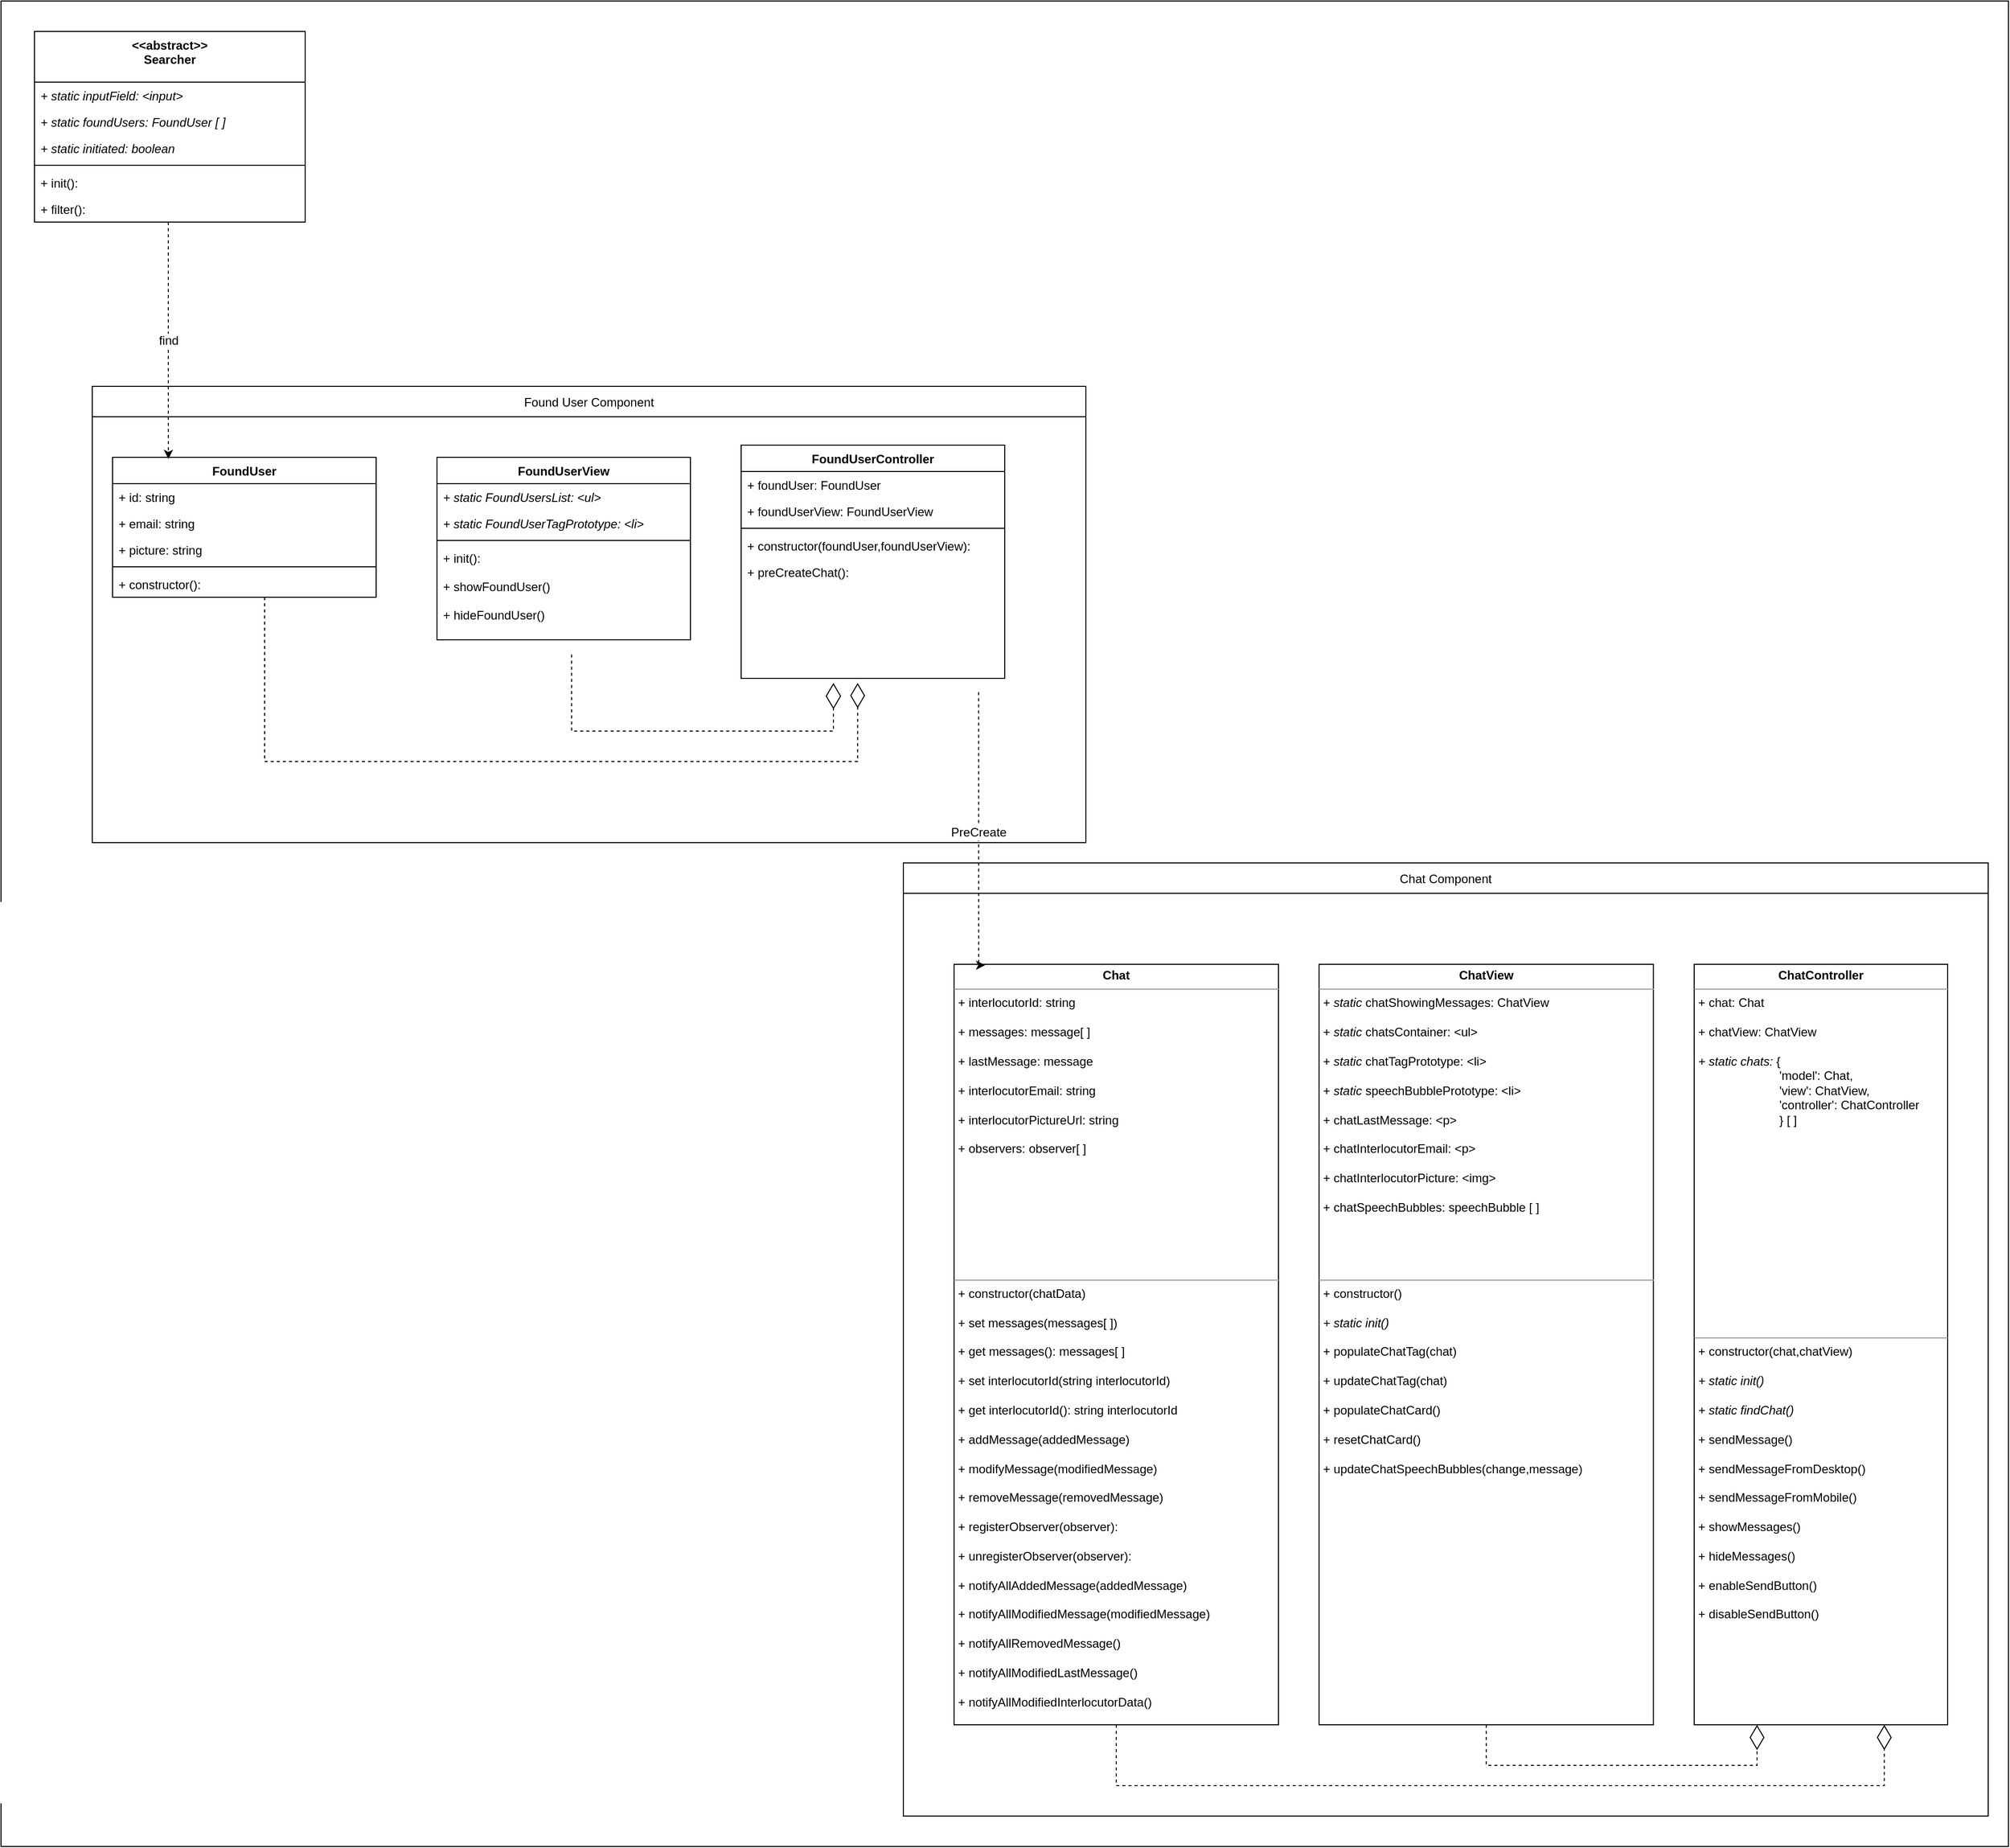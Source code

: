 <mxfile version="15.9.6" type="device"><diagram id="xLj60WstbIaK0EuOrdtV" name="Page-1"><mxGraphModel dx="2898" dy="2021" grid="1" gridSize="10" guides="1" tooltips="1" connect="1" arrows="1" fold="1" page="1" pageScale="1" pageWidth="827" pageHeight="1169" math="0" shadow="0"><root><mxCell id="0"/><mxCell id="1" parent="0"/><mxCell id="FJuCSt2YXdiQY3Oz-wV_-58" value="" style="shape=table;startSize=0;container=1;collapsible=0;childLayout=tableLayout;fontSize=12;fillColor=none;" parent="1" vertex="1"><mxGeometry x="-1120" y="-20" width="1980" height="1820" as="geometry"/></mxCell><mxCell id="FJuCSt2YXdiQY3Oz-wV_-59" value="" style="shape=partialRectangle;collapsible=0;dropTarget=0;pointerEvents=0;fillColor=none;top=0;left=0;bottom=0;right=0;points=[[0,0.5],[1,0.5]];portConstraint=eastwest;fontSize=12;" parent="FJuCSt2YXdiQY3Oz-wV_-58" vertex="1"><mxGeometry width="1980" height="1820" as="geometry"/></mxCell><mxCell id="FJuCSt2YXdiQY3Oz-wV_-60" value="" style="shape=partialRectangle;html=1;whiteSpace=wrap;connectable=0;overflow=hidden;fillColor=none;top=0;left=0;bottom=0;right=0;pointerEvents=1;fontSize=12;" parent="FJuCSt2YXdiQY3Oz-wV_-59" vertex="1"><mxGeometry width="1980" height="1820" as="geometry"><mxRectangle width="1980" height="1820" as="alternateBounds"/></mxGeometry></mxCell><mxCell id="FJuCSt2YXdiQY3Oz-wV_-51" value="Chat Component" style="shape=table;startSize=30;container=1;collapsible=0;childLayout=tableLayout;fontSize=12;fillColor=none;" parent="1" vertex="1"><mxGeometry x="-230" y="830" width="1070" height="940" as="geometry"/></mxCell><mxCell id="FJuCSt2YXdiQY3Oz-wV_-52" value="" style="shape=partialRectangle;collapsible=0;dropTarget=0;pointerEvents=0;fillColor=none;top=0;left=0;bottom=0;right=0;points=[[0,0.5],[1,0.5]];portConstraint=eastwest;fontSize=12;" parent="FJuCSt2YXdiQY3Oz-wV_-51" vertex="1"><mxGeometry y="30" width="1070" height="910" as="geometry"/></mxCell><mxCell id="FJuCSt2YXdiQY3Oz-wV_-53" value="" style="shape=partialRectangle;html=1;whiteSpace=wrap;connectable=0;overflow=hidden;fillColor=none;top=0;left=0;bottom=0;right=0;pointerEvents=1;fontSize=12;" parent="FJuCSt2YXdiQY3Oz-wV_-52" vertex="1"><mxGeometry width="1070" height="910" as="geometry"><mxRectangle width="1070" height="910" as="alternateBounds"/></mxGeometry></mxCell><mxCell id="FJuCSt2YXdiQY3Oz-wV_-43" value="Found User Component" style="shape=table;startSize=30;container=1;collapsible=0;childLayout=tableLayout;fontSize=12;fillColor=none;" parent="1" vertex="1"><mxGeometry x="-1030" y="360" width="980" height="450" as="geometry"/></mxCell><mxCell id="FJuCSt2YXdiQY3Oz-wV_-44" value="" style="shape=partialRectangle;collapsible=0;dropTarget=0;pointerEvents=0;fillColor=none;top=0;left=0;bottom=0;right=0;points=[[0,0.5],[1,0.5]];portConstraint=eastwest;fontSize=12;" parent="FJuCSt2YXdiQY3Oz-wV_-43" vertex="1"><mxGeometry y="30" width="980" height="420" as="geometry"/></mxCell><mxCell id="FJuCSt2YXdiQY3Oz-wV_-45" value="" style="shape=partialRectangle;html=1;whiteSpace=wrap;connectable=0;overflow=hidden;fillColor=none;top=0;left=0;bottom=0;right=0;pointerEvents=1;fontSize=12;" parent="FJuCSt2YXdiQY3Oz-wV_-44" vertex="1"><mxGeometry width="980" height="420" as="geometry"><mxRectangle width="980" height="420" as="alternateBounds"/></mxGeometry></mxCell><mxCell id="FJuCSt2YXdiQY3Oz-wV_-28" style="edgeStyle=orthogonalEdgeStyle;rounded=0;orthogonalLoop=1;jettySize=auto;html=1;entryX=0.75;entryY=1;entryDx=0;entryDy=0;dashed=1;fontSize=12;endArrow=diamondThin;endFill=0;endSize=22;" parent="1" source="JrfBHBlQX-jTDq4Wj6d4-1" target="JrfBHBlQX-jTDq4Wj6d4-3" edge="1"><mxGeometry relative="1" as="geometry"><Array as="points"><mxPoint x="-20" y="1740"/><mxPoint x="738" y="1740"/></Array></mxGeometry></mxCell><mxCell id="JrfBHBlQX-jTDq4Wj6d4-1" value="&lt;p style=&quot;margin: 0px ; margin-top: 4px ; text-align: center&quot;&gt;&lt;b&gt;Chat&lt;/b&gt;&lt;/p&gt;&lt;hr size=&quot;1&quot;&gt;&lt;p style=&quot;margin: 0px ; margin-left: 4px&quot;&gt;+ interlocutorId: string&lt;/p&gt;&lt;p style=&quot;margin: 0px ; margin-left: 4px&quot;&gt;&lt;br&gt;&lt;/p&gt;&lt;p style=&quot;margin: 0px ; margin-left: 4px&quot;&gt;+ messages: message[ ]&lt;br&gt;&lt;/p&gt;&lt;p style=&quot;margin: 0px ; margin-left: 4px&quot;&gt;&lt;br&gt;&lt;/p&gt;&lt;p style=&quot;margin: 0px ; margin-left: 4px&quot;&gt;+ lastMessage: message&lt;/p&gt;&lt;p style=&quot;margin: 0px ; margin-left: 4px&quot;&gt;&lt;br&gt;&lt;/p&gt;&lt;p style=&quot;margin: 0px ; margin-left: 4px&quot;&gt;+ interlocutorEmail: string&lt;/p&gt;&lt;p style=&quot;margin: 0px ; margin-left: 4px&quot;&gt;&lt;br&gt;&lt;/p&gt;&lt;p style=&quot;margin: 0px ; margin-left: 4px&quot;&gt;+ interlocutorPictureUrl: string&lt;/p&gt;&lt;p style=&quot;margin: 0px ; margin-left: 4px&quot;&gt;&lt;br&gt;&lt;/p&gt;&lt;p style=&quot;margin: 0px ; margin-left: 4px&quot;&gt;+ observers: observer[ ]&lt;/p&gt;&lt;p style=&quot;margin: 0px ; margin-left: 4px&quot;&gt;&lt;br&gt;&lt;/p&gt;&lt;p style=&quot;margin: 0px ; margin-left: 4px&quot;&gt;&lt;br&gt;&lt;/p&gt;&lt;p style=&quot;margin: 0px ; margin-left: 4px&quot;&gt;&lt;br&gt;&lt;/p&gt;&lt;p style=&quot;margin: 0px ; margin-left: 4px&quot;&gt;&lt;br&gt;&lt;/p&gt;&lt;p style=&quot;margin: 0px ; margin-left: 4px&quot;&gt;&lt;br&gt;&lt;/p&gt;&lt;p style=&quot;margin: 0px ; margin-left: 4px&quot;&gt;&lt;br&gt;&lt;/p&gt;&lt;p style=&quot;margin: 0px ; margin-left: 4px&quot;&gt;&lt;br&gt;&lt;/p&gt;&lt;p style=&quot;margin: 0px ; margin-left: 4px&quot;&gt;&lt;br&gt;&lt;/p&gt;&lt;hr size=&quot;1&quot;&gt;&lt;p style=&quot;margin: 0px ; margin-left: 4px&quot;&gt;+ constructor(chatData)&lt;/p&gt;&lt;p style=&quot;margin: 0px ; margin-left: 4px&quot;&gt;&lt;br&gt;&lt;/p&gt;&lt;p style=&quot;margin: 0px ; margin-left: 4px&quot;&gt;+ set messages(messages[ ])&lt;/p&gt;&lt;p style=&quot;margin: 0px ; margin-left: 4px&quot;&gt;&lt;br&gt;&lt;/p&gt;&lt;p style=&quot;margin: 0px ; margin-left: 4px&quot;&gt;+ get messages()&lt;span&gt;: messages[ ]&lt;/span&gt;&lt;/p&gt;&lt;p style=&quot;margin: 0px ; margin-left: 4px&quot;&gt;&lt;span&gt;&lt;br&gt;&lt;/span&gt;&lt;/p&gt;&lt;p style=&quot;margin: 0px 0px 0px 4px&quot;&gt;+ set interlocutorId(string interlocutorId)&lt;/p&gt;&lt;p style=&quot;margin: 0px 0px 0px 4px&quot;&gt;&lt;br&gt;&lt;/p&gt;&lt;p style=&quot;margin: 0px 0px 0px 4px&quot;&gt;+ get interlocutorId(): string interlocutorId&lt;/p&gt;&lt;p style=&quot;margin: 0px 0px 0px 4px&quot;&gt;&lt;br&gt;&lt;/p&gt;&lt;p style=&quot;margin: 0px 0px 0px 4px&quot;&gt;+ addMessage(addedMessage)&lt;/p&gt;&lt;p style=&quot;margin: 0px 0px 0px 4px&quot;&gt;&lt;br&gt;&lt;/p&gt;&lt;p style=&quot;margin: 0px 0px 0px 4px&quot;&gt;+ modifyMessage(modifiedMessage)&lt;/p&gt;&lt;p style=&quot;margin: 0px 0px 0px 4px&quot;&gt;&lt;br&gt;&lt;/p&gt;&lt;p style=&quot;margin: 0px 0px 0px 4px&quot;&gt;+ removeMessage(removedMessage)&lt;/p&gt;&lt;p style=&quot;margin: 0px 0px 0px 4px&quot;&gt;&lt;br&gt;&lt;/p&gt;&lt;p style=&quot;margin: 0px 0px 0px 4px&quot;&gt;+ registerObserver(observer):&lt;/p&gt;&lt;p style=&quot;margin: 0px 0px 0px 4px&quot;&gt;&lt;br&gt;&lt;/p&gt;&lt;p style=&quot;margin: 0px 0px 0px 4px&quot;&gt;+ unregisterObserver(observer):&lt;/p&gt;&lt;p style=&quot;margin: 0px 0px 0px 4px&quot;&gt;&lt;br&gt;&lt;/p&gt;&lt;p style=&quot;margin: 0px 0px 0px 4px&quot;&gt;+ notifyAllAddedMessage(addedMessage)&lt;/p&gt;&lt;p style=&quot;margin: 0px 0px 0px 4px&quot;&gt;&lt;br&gt;&lt;/p&gt;&lt;p style=&quot;margin: 0px 0px 0px 4px&quot;&gt;+ notifyAllModifiedMessage(modifiedMessage)&lt;br&gt;&lt;/p&gt;&lt;p style=&quot;margin: 0px 0px 0px 4px&quot;&gt;&lt;br&gt;&lt;/p&gt;&lt;p style=&quot;margin: 0px 0px 0px 4px&quot;&gt;+ notifyAllRemovedMessage()&lt;br&gt;&lt;/p&gt;&lt;p style=&quot;margin: 0px 0px 0px 4px&quot;&gt;&lt;br&gt;&lt;/p&gt;&lt;p style=&quot;margin: 0px 0px 0px 4px&quot;&gt;+ notifyAllModifiedLastMessage()&lt;br&gt;&lt;/p&gt;&lt;p style=&quot;margin: 0px 0px 0px 4px&quot;&gt;&lt;br&gt;&lt;/p&gt;&lt;p style=&quot;margin: 0px 0px 0px 4px&quot;&gt;+ notifyAllModifiedInterlocutorData()&lt;br&gt;&lt;/p&gt;&lt;p style=&quot;margin: 0px 0px 0px 4px&quot;&gt;&lt;br&gt;&lt;/p&gt;&lt;p style=&quot;margin: 0px 0px 0px 4px&quot;&gt;+ copy()&lt;/p&gt;&lt;p style=&quot;margin: 0px 0px 0px 4px&quot;&gt;&lt;br&gt;&lt;/p&gt;&lt;p style=&quot;margin: 0px 0px 0px 4px&quot;&gt;+ filterMessage(message): boolean&lt;/p&gt;&lt;p style=&quot;margin: 0px 0px 0px 4px&quot;&gt;&lt;br&gt;&lt;/p&gt;&lt;p style=&quot;margin: 0px 0px 0px 4px&quot;&gt;+ suscribeToChat()&lt;/p&gt;&lt;p style=&quot;margin: 0px 0px 0px 4px&quot;&gt;&lt;br&gt;&lt;/p&gt;&lt;p style=&quot;margin: 0px 0px 0px 4px&quot;&gt;+ suscribeToInterlocutorData()&lt;/p&gt;&lt;p style=&quot;margin: 0px 0px 0px 4px&quot;&gt;&lt;br&gt;&lt;/p&gt;&lt;p style=&quot;margin: 0px 0px 0px 4px&quot;&gt;+ suscribeToMessages()&lt;/p&gt;" style="verticalAlign=top;align=left;overflow=fill;fontSize=12;fontFamily=Helvetica;html=1;" parent="1" vertex="1"><mxGeometry x="-180" y="930" width="320" height="750" as="geometry"/></mxCell><mxCell id="FJuCSt2YXdiQY3Oz-wV_-29" style="edgeStyle=orthogonalEdgeStyle;rounded=0;orthogonalLoop=1;jettySize=auto;html=1;dashed=1;fontSize=12;endArrow=diamondThin;endFill=0;endSize=22;" parent="1" source="JrfBHBlQX-jTDq4Wj6d4-2" target="JrfBHBlQX-jTDq4Wj6d4-3" edge="1"><mxGeometry relative="1" as="geometry"><Array as="points"><mxPoint x="345" y="1720"/><mxPoint x="612" y="1720"/></Array></mxGeometry></mxCell><mxCell id="JrfBHBlQX-jTDq4Wj6d4-2" value="&lt;p style=&quot;margin: 0px ; margin-top: 4px ; text-align: center&quot;&gt;&lt;b&gt;ChatView&lt;/b&gt;&lt;/p&gt;&lt;hr size=&quot;1&quot;&gt;&lt;p style=&quot;margin: 0px ; margin-left: 4px&quot;&gt;+ &lt;i&gt;static &lt;/i&gt;chatShowingMessages: ChatView&lt;br&gt;&lt;/p&gt;&lt;p style=&quot;margin: 0px ; margin-left: 4px&quot;&gt;&lt;br&gt;&lt;/p&gt;&lt;p style=&quot;margin: 0px ; margin-left: 4px&quot;&gt;+ &lt;i&gt;static &lt;/i&gt;chatsContainer: &amp;lt;ul&amp;gt;&lt;br&gt;&lt;/p&gt;&lt;p style=&quot;margin: 0px ; margin-left: 4px&quot;&gt;&lt;br&gt;&lt;/p&gt;&lt;p style=&quot;margin: 0px ; margin-left: 4px&quot;&gt;+ &lt;i&gt;static &lt;/i&gt;chatTagPrototype: &amp;lt;li&amp;gt;&lt;/p&gt;&lt;p style=&quot;margin: 0px ; margin-left: 4px&quot;&gt;&lt;br&gt;&lt;/p&gt;&lt;p style=&quot;margin: 0px ; margin-left: 4px&quot;&gt;+ &lt;i&gt;static &lt;/i&gt;speechBubblePrototype: &amp;lt;li&amp;gt;&lt;/p&gt;&lt;p style=&quot;margin: 0px ; margin-left: 4px&quot;&gt;&lt;br&gt;&lt;/p&gt;&lt;p style=&quot;margin: 0px ; margin-left: 4px&quot;&gt;+ chatLastMessage: &amp;lt;p&amp;gt;&lt;/p&gt;&lt;p style=&quot;margin: 0px ; margin-left: 4px&quot;&gt;&lt;br&gt;&lt;/p&gt;&lt;p style=&quot;margin: 0px ; margin-left: 4px&quot;&gt;+ chatInterlocutorEmail: &amp;lt;p&amp;gt;&lt;/p&gt;&lt;p style=&quot;margin: 0px ; margin-left: 4px&quot;&gt;&lt;br&gt;&lt;/p&gt;&lt;p style=&quot;margin: 0px ; margin-left: 4px&quot;&gt;+ chatInterlocutorPicture: &amp;lt;img&amp;gt;&lt;/p&gt;&lt;p style=&quot;margin: 0px ; margin-left: 4px&quot;&gt;&lt;br&gt;&lt;/p&gt;&lt;p style=&quot;margin: 0px ; margin-left: 4px&quot;&gt;+ chatSpeechBubbles: speechBubble [ ]&lt;/p&gt;&lt;p style=&quot;margin: 0px ; margin-left: 4px&quot;&gt;&lt;br&gt;&lt;/p&gt;&lt;p style=&quot;margin: 0px ; margin-left: 4px&quot;&gt;&lt;br&gt;&lt;/p&gt;&lt;p style=&quot;margin: 0px ; margin-left: 4px&quot;&gt;&lt;br&gt;&lt;/p&gt;&lt;p style=&quot;margin: 0px ; margin-left: 4px&quot;&gt;&lt;br&gt;&lt;/p&gt;&lt;hr size=&quot;1&quot;&gt;&lt;p style=&quot;margin: 0px ; margin-left: 4px&quot;&gt;+ constructor()&lt;/p&gt;&lt;p style=&quot;margin: 0px ; margin-left: 4px&quot;&gt;&lt;br&gt;&lt;/p&gt;&lt;p style=&quot;margin: 0px ; margin-left: 4px&quot;&gt;&lt;i&gt;+ static init()&lt;/i&gt;&lt;/p&gt;&lt;p style=&quot;margin: 0px ; margin-left: 4px&quot;&gt;&lt;br&gt;&lt;/p&gt;&lt;p style=&quot;margin: 0px ; margin-left: 4px&quot;&gt;+ populateChatTag(chat)&lt;/p&gt;&lt;p style=&quot;margin: 0px ; margin-left: 4px&quot;&gt;&lt;br&gt;&lt;/p&gt;&lt;p style=&quot;margin: 0px ; margin-left: 4px&quot;&gt;+ updateChatTag(chat)&lt;br&gt;&lt;/p&gt;&lt;p style=&quot;margin: 0px ; margin-left: 4px&quot;&gt;&lt;br&gt;&lt;/p&gt;&lt;p style=&quot;margin: 0px ; margin-left: 4px&quot;&gt;+ populateChatCard()&lt;/p&gt;&lt;p style=&quot;margin: 0px ; margin-left: 4px&quot;&gt;&lt;br&gt;&lt;/p&gt;&lt;p style=&quot;margin: 0px ; margin-left: 4px&quot;&gt;+ resetChatCard()&lt;br&gt;&lt;/p&gt;&lt;p style=&quot;margin: 0px ; margin-left: 4px&quot;&gt;&lt;br&gt;&lt;/p&gt;&lt;p style=&quot;margin: 0px ; margin-left: 4px&quot;&gt;+ updateChatSpeechBubbles(change,message)&lt;/p&gt;&lt;p style=&quot;margin: 0px ; margin-left: 4px&quot;&gt;&lt;br&gt;&lt;/p&gt;&lt;p style=&quot;margin: 0px ; margin-left: 4px&quot;&gt;&lt;br&gt;&lt;/p&gt;" style="verticalAlign=top;align=left;overflow=fill;fontSize=12;fontFamily=Helvetica;html=1;" parent="1" vertex="1"><mxGeometry x="180.01" y="930" width="329.75" height="750" as="geometry"/></mxCell><mxCell id="JrfBHBlQX-jTDq4Wj6d4-3" value="&lt;p style=&quot;margin: 0px ; margin-top: 4px ; text-align: center&quot;&gt;&lt;b&gt;ChatController&lt;/b&gt;&lt;/p&gt;&lt;hr size=&quot;1&quot;&gt;&lt;p style=&quot;margin: 0px ; margin-left: 4px&quot;&gt;+ chat: Chat&lt;/p&gt;&lt;p style=&quot;margin: 0px ; margin-left: 4px&quot;&gt;&lt;br&gt;&lt;/p&gt;&lt;p style=&quot;margin: 0px ; margin-left: 4px&quot;&gt;+ chatView: ChatView&lt;/p&gt;&lt;p style=&quot;margin: 0px ; margin-left: 4px&quot;&gt;&lt;br&gt;&lt;/p&gt;&lt;p style=&quot;margin: 0px ; margin-left: 4px&quot;&gt;&lt;i&gt;+ static chats: &lt;/i&gt;{&lt;/p&gt;&lt;p style=&quot;margin: 0px ; margin-left: 4px&quot;&gt;&lt;span style=&quot;white-space: pre&quot;&gt;&#9;&lt;/span&gt;&lt;span style=&quot;white-space: pre&quot;&gt;&#9;&lt;/span&gt;&lt;span style=&quot;white-space: pre&quot;&gt;&#9;&lt;/span&gt;'model': Chat,&lt;/p&gt;&lt;p style=&quot;margin: 0px ; margin-left: 4px&quot;&gt;&lt;span style=&quot;white-space: pre&quot;&gt;&#9;&lt;/span&gt;&lt;span style=&quot;white-space: pre&quot;&gt;&#9;&lt;/span&gt;&lt;span style=&quot;white-space: pre&quot;&gt;&#9;&lt;/span&gt;'view': ChatView,&lt;br&gt;&lt;/p&gt;&lt;p style=&quot;margin: 0px ; margin-left: 4px&quot;&gt;&lt;span style=&quot;white-space: pre&quot;&gt;&#9;&lt;/span&gt;&lt;span style=&quot;white-space: pre&quot;&gt;&#9;&lt;/span&gt;&lt;span style=&quot;white-space: pre&quot;&gt;&#9;&lt;/span&gt;'controller': ChatController&lt;/p&gt;&lt;p style=&quot;margin: 0px ; margin-left: 4px&quot;&gt;&lt;span&gt;&lt;span style=&quot;white-space: pre&quot;&gt;&#9;&lt;/span&gt;&lt;span style=&quot;white-space: pre&quot;&gt;&#9;&lt;/span&gt;&lt;span style=&quot;white-space: pre&quot;&gt;&#9;&lt;/span&gt;} [ ]&lt;/span&gt;&lt;/p&gt;&lt;p style=&quot;margin: 0px ; margin-left: 4px&quot;&gt;&lt;br&gt;&lt;/p&gt;&lt;p style=&quot;margin: 0px ; margin-left: 4px&quot;&gt;&lt;br&gt;&lt;/p&gt;&lt;p style=&quot;margin: 0px ; margin-left: 4px&quot;&gt;&lt;br&gt;&lt;/p&gt;&lt;p style=&quot;margin: 0px ; margin-left: 4px&quot;&gt;&lt;br&gt;&lt;/p&gt;&lt;p style=&quot;margin: 0px ; margin-left: 4px&quot;&gt;&lt;br&gt;&lt;/p&gt;&lt;p style=&quot;margin: 0px ; margin-left: 4px&quot;&gt;&lt;br&gt;&lt;/p&gt;&lt;p style=&quot;margin: 0px ; margin-left: 4px&quot;&gt;&lt;br&gt;&lt;/p&gt;&lt;p style=&quot;margin: 0px ; margin-left: 4px&quot;&gt;&lt;br&gt;&lt;/p&gt;&lt;p style=&quot;margin: 0px ; margin-left: 4px&quot;&gt;&lt;br&gt;&lt;/p&gt;&lt;p style=&quot;margin: 0px ; margin-left: 4px&quot;&gt;&lt;br&gt;&lt;/p&gt;&lt;p style=&quot;margin: 0px ; margin-left: 4px&quot;&gt;&lt;br&gt;&lt;/p&gt;&lt;p style=&quot;margin: 0px ; margin-left: 4px&quot;&gt;&lt;br&gt;&lt;/p&gt;&lt;p style=&quot;margin: 0px ; margin-left: 4px&quot;&gt;&lt;br&gt;&lt;/p&gt;&lt;p style=&quot;margin: 0px ; margin-left: 4px&quot;&gt;&lt;br&gt;&lt;/p&gt;&lt;hr size=&quot;1&quot;&gt;&lt;p style=&quot;margin: 0px ; margin-left: 4px&quot;&gt;+ constructor(chat,chatView)&lt;/p&gt;&lt;p style=&quot;margin: 0px ; margin-left: 4px&quot;&gt;&lt;br&gt;&lt;/p&gt;&lt;p style=&quot;margin: 0px ; margin-left: 4px&quot;&gt;&lt;i&gt;+ static init()&lt;/i&gt;&lt;/p&gt;&lt;p style=&quot;margin: 0px ; margin-left: 4px&quot;&gt;&lt;br&gt;&lt;/p&gt;&lt;p style=&quot;margin: 0px ; margin-left: 4px&quot;&gt;&lt;i&gt;+ static findChat()&lt;/i&gt;&lt;/p&gt;&lt;p style=&quot;margin: 0px ; margin-left: 4px&quot;&gt;&lt;br&gt;&lt;/p&gt;&lt;p style=&quot;margin: 0px ; margin-left: 4px&quot;&gt;+ sendMessage()&lt;br&gt;&lt;/p&gt;&lt;p style=&quot;margin: 0px ; margin-left: 4px&quot;&gt;&lt;br&gt;&lt;/p&gt;&lt;p style=&quot;margin: 0px ; margin-left: 4px&quot;&gt;+ sendMessageFromDesktop()&lt;/p&gt;&lt;p style=&quot;margin: 0px ; margin-left: 4px&quot;&gt;&lt;br&gt;&lt;/p&gt;&lt;p style=&quot;margin: 0px ; margin-left: 4px&quot;&gt;+ sendMessageFromMobile()&lt;/p&gt;&lt;p style=&quot;margin: 0px ; margin-left: 4px&quot;&gt;&lt;br&gt;&lt;/p&gt;&lt;p style=&quot;margin: 0px ; margin-left: 4px&quot;&gt;+ showMessages()&lt;/p&gt;&lt;p style=&quot;margin: 0px ; margin-left: 4px&quot;&gt;&lt;br&gt;&lt;/p&gt;&lt;p style=&quot;margin: 0px ; margin-left: 4px&quot;&gt;+ hideMessages()&lt;/p&gt;&lt;p style=&quot;margin: 0px ; margin-left: 4px&quot;&gt;&lt;br&gt;&lt;/p&gt;&lt;p style=&quot;margin: 0px ; margin-left: 4px&quot;&gt;+ enableSendButton()&lt;/p&gt;&lt;p style=&quot;margin: 0px ; margin-left: 4px&quot;&gt;&lt;br&gt;&lt;/p&gt;&lt;p style=&quot;margin: 0px ; margin-left: 4px&quot;&gt;+ disableSendButton()&lt;/p&gt;" style="verticalAlign=top;align=left;overflow=fill;fontSize=12;fontFamily=Helvetica;html=1;" parent="1" vertex="1"><mxGeometry x="550" y="930" width="250" height="750" as="geometry"/></mxCell><mxCell id="FJuCSt2YXdiQY3Oz-wV_-12" value="find" style="edgeStyle=orthogonalEdgeStyle;rounded=0;orthogonalLoop=1;jettySize=auto;html=1;entryX=0.212;entryY=0.012;entryDx=0;entryDy=0;entryPerimeter=0;dashed=1;fontSize=12;" parent="1" source="FJuCSt2YXdiQY3Oz-wV_-4" target="FJuCSt2YXdiQY3Oz-wV_-8" edge="1"><mxGeometry relative="1" as="geometry"><Array as="points"><mxPoint x="-955" y="390"/><mxPoint x="-955" y="390"/></Array></mxGeometry></mxCell><mxCell id="FJuCSt2YXdiQY3Oz-wV_-4" value="&lt;&lt;abstract&gt;&gt;&#10;Searcher&#10;&#10;" style="swimlane;fontStyle=1;align=center;verticalAlign=top;childLayout=stackLayout;horizontal=1;startSize=50;horizontalStack=0;resizeParent=1;resizeParentMax=0;resizeLast=0;collapsible=1;marginBottom=0;fontSize=12;fillColor=none;" parent="1" vertex="1"><mxGeometry x="-1087" y="10" width="267" height="188" as="geometry"><mxRectangle x="-1087" y="10" width="80" height="26" as="alternateBounds"/></mxGeometry></mxCell><mxCell id="FJuCSt2YXdiQY3Oz-wV_-55" value="+ static inputField: &lt;input&gt;" style="text;strokeColor=none;fillColor=none;align=left;verticalAlign=top;spacingLeft=4;spacingRight=4;overflow=hidden;rotatable=0;points=[[0,0.5],[1,0.5]];portConstraint=eastwest;fontSize=12;fontStyle=2" parent="FJuCSt2YXdiQY3Oz-wV_-4" vertex="1"><mxGeometry y="50" width="267" height="26" as="geometry"/></mxCell><mxCell id="FJuCSt2YXdiQY3Oz-wV_-5" value="+ static foundUsers: FoundUser [ ]" style="text;strokeColor=none;fillColor=none;align=left;verticalAlign=top;spacingLeft=4;spacingRight=4;overflow=hidden;rotatable=0;points=[[0,0.5],[1,0.5]];portConstraint=eastwest;fontSize=12;fontStyle=2" parent="FJuCSt2YXdiQY3Oz-wV_-4" vertex="1"><mxGeometry y="76" width="267" height="26" as="geometry"/></mxCell><mxCell id="FJuCSt2YXdiQY3Oz-wV_-56" value="+ static initiated: boolean" style="text;strokeColor=none;fillColor=none;align=left;verticalAlign=top;spacingLeft=4;spacingRight=4;overflow=hidden;rotatable=0;points=[[0,0.5],[1,0.5]];portConstraint=eastwest;fontSize=12;fontStyle=2" parent="FJuCSt2YXdiQY3Oz-wV_-4" vertex="1"><mxGeometry y="102" width="267" height="26" as="geometry"/></mxCell><mxCell id="FJuCSt2YXdiQY3Oz-wV_-6" value="" style="line;strokeWidth=1;fillColor=none;align=left;verticalAlign=middle;spacingTop=-1;spacingLeft=3;spacingRight=3;rotatable=0;labelPosition=right;points=[];portConstraint=eastwest;fontSize=12;" parent="FJuCSt2YXdiQY3Oz-wV_-4" vertex="1"><mxGeometry y="128" width="267" height="8" as="geometry"/></mxCell><mxCell id="FJuCSt2YXdiQY3Oz-wV_-7" value="+ init():" style="text;strokeColor=none;fillColor=none;align=left;verticalAlign=top;spacingLeft=4;spacingRight=4;overflow=hidden;rotatable=0;points=[[0,0.5],[1,0.5]];portConstraint=eastwest;fontSize=12;" parent="FJuCSt2YXdiQY3Oz-wV_-4" vertex="1"><mxGeometry y="136" width="267" height="26" as="geometry"/></mxCell><mxCell id="FJuCSt2YXdiQY3Oz-wV_-54" value="+ filter():" style="text;strokeColor=none;fillColor=none;align=left;verticalAlign=top;spacingLeft=4;spacingRight=4;overflow=hidden;rotatable=0;points=[[0,0.5],[1,0.5]];portConstraint=eastwest;fontSize=12;" parent="FJuCSt2YXdiQY3Oz-wV_-4" vertex="1"><mxGeometry y="162" width="267" height="26" as="geometry"/></mxCell><mxCell id="FJuCSt2YXdiQY3Oz-wV_-13" value="PreCreate" style="edgeStyle=orthogonalEdgeStyle;rounded=0;orthogonalLoop=1;jettySize=auto;html=1;entryX=0.096;entryY=0.001;entryDx=0;entryDy=0;entryPerimeter=0;dashed=1;fontSize=12;exitX=0.901;exitY=1.115;exitDx=0;exitDy=0;exitPerimeter=0;" parent="1" source="FJuCSt2YXdiQY3Oz-wV_-21" target="JrfBHBlQX-jTDq4Wj6d4-1" edge="1"><mxGeometry relative="1" as="geometry"><Array as="points"><mxPoint x="-156" y="931"/></Array></mxGeometry></mxCell><mxCell id="FJuCSt2YXdiQY3Oz-wV_-23" style="edgeStyle=orthogonalEdgeStyle;rounded=0;orthogonalLoop=1;jettySize=auto;html=1;entryX=0.442;entryY=1.038;entryDx=0;entryDy=0;entryPerimeter=0;dashed=1;fontSize=12;endArrow=diamondThin;endFill=0;endSize=22;" parent="1" source="FJuCSt2YXdiQY3Oz-wV_-8" target="FJuCSt2YXdiQY3Oz-wV_-21" edge="1"><mxGeometry relative="1" as="geometry"><Array as="points"><mxPoint x="-860" y="730"/><mxPoint x="-275" y="730"/></Array></mxGeometry></mxCell><mxCell id="FJuCSt2YXdiQY3Oz-wV_-8" value="FoundUser" style="swimlane;fontStyle=1;align=center;verticalAlign=top;childLayout=stackLayout;horizontal=1;startSize=26;horizontalStack=0;resizeParent=1;resizeParentMax=0;resizeLast=0;collapsible=1;marginBottom=0;fontSize=12;fillColor=none;" parent="1" vertex="1"><mxGeometry x="-1010" y="430" width="260" height="138" as="geometry"><mxRectangle x="-1010" y="430" width="100" height="26" as="alternateBounds"/></mxGeometry></mxCell><mxCell id="FJuCSt2YXdiQY3Oz-wV_-9" value="+ id: string" style="text;strokeColor=none;fillColor=none;align=left;verticalAlign=top;spacingLeft=4;spacingRight=4;overflow=hidden;rotatable=0;points=[[0,0.5],[1,0.5]];portConstraint=eastwest;fontSize=12;" parent="FJuCSt2YXdiQY3Oz-wV_-8" vertex="1"><mxGeometry y="26" width="260" height="26" as="geometry"/></mxCell><mxCell id="FJuCSt2YXdiQY3Oz-wV_-32" value="+ email: string" style="text;strokeColor=none;fillColor=none;align=left;verticalAlign=top;spacingLeft=4;spacingRight=4;overflow=hidden;rotatable=0;points=[[0,0.5],[1,0.5]];portConstraint=eastwest;fontSize=12;" parent="FJuCSt2YXdiQY3Oz-wV_-8" vertex="1"><mxGeometry y="52" width="260" height="26" as="geometry"/></mxCell><mxCell id="FJuCSt2YXdiQY3Oz-wV_-33" value="+ picture: string" style="text;strokeColor=none;fillColor=none;align=left;verticalAlign=top;spacingLeft=4;spacingRight=4;overflow=hidden;rotatable=0;points=[[0,0.5],[1,0.5]];portConstraint=eastwest;fontSize=12;" parent="FJuCSt2YXdiQY3Oz-wV_-8" vertex="1"><mxGeometry y="78" width="260" height="26" as="geometry"/></mxCell><mxCell id="FJuCSt2YXdiQY3Oz-wV_-10" value="" style="line;strokeWidth=1;fillColor=none;align=left;verticalAlign=middle;spacingTop=-1;spacingLeft=3;spacingRight=3;rotatable=0;labelPosition=right;points=[];portConstraint=eastwest;fontSize=12;" parent="FJuCSt2YXdiQY3Oz-wV_-8" vertex="1"><mxGeometry y="104" width="260" height="8" as="geometry"/></mxCell><mxCell id="FJuCSt2YXdiQY3Oz-wV_-11" value="+ constructor():" style="text;strokeColor=none;fillColor=none;align=left;verticalAlign=top;spacingLeft=4;spacingRight=4;overflow=hidden;rotatable=0;points=[[0,0.5],[1,0.5]];portConstraint=eastwest;fontSize=12;" parent="FJuCSt2YXdiQY3Oz-wV_-8" vertex="1"><mxGeometry y="112" width="260" height="26" as="geometry"/></mxCell><mxCell id="FJuCSt2YXdiQY3Oz-wV_-24" style="edgeStyle=orthogonalEdgeStyle;rounded=0;orthogonalLoop=1;jettySize=auto;html=1;entryX=0.35;entryY=1.038;entryDx=0;entryDy=0;entryPerimeter=0;dashed=1;fontSize=12;exitX=0.531;exitY=1.154;exitDx=0;exitDy=0;exitPerimeter=0;endArrow=diamondThin;endFill=0;endSize=23;" parent="1" source="FJuCSt2YXdiQY3Oz-wV_-17" target="FJuCSt2YXdiQY3Oz-wV_-21" edge="1"><mxGeometry relative="1" as="geometry"><Array as="points"><mxPoint x="-557" y="700"/><mxPoint x="-299" y="700"/></Array></mxGeometry></mxCell><mxCell id="FJuCSt2YXdiQY3Oz-wV_-14" value="FoundUserView" style="swimlane;fontStyle=1;align=center;verticalAlign=top;childLayout=stackLayout;horizontal=1;startSize=26;horizontalStack=0;resizeParent=1;resizeParentMax=0;resizeLast=0;collapsible=1;marginBottom=0;fontSize=12;fillColor=none;" parent="1" vertex="1"><mxGeometry x="-690" y="430" width="250" height="180" as="geometry"><mxRectangle x="-690" y="430" width="120" height="26" as="alternateBounds"/></mxGeometry></mxCell><mxCell id="FJuCSt2YXdiQY3Oz-wV_-15" value="+ static FoundUsersList: &lt;ul&gt;" style="text;strokeColor=none;fillColor=none;align=left;verticalAlign=top;spacingLeft=4;spacingRight=4;overflow=hidden;rotatable=0;points=[[0,0.5],[1,0.5]];portConstraint=eastwest;fontSize=12;fontStyle=2" parent="FJuCSt2YXdiQY3Oz-wV_-14" vertex="1"><mxGeometry y="26" width="250" height="26" as="geometry"/></mxCell><mxCell id="FJuCSt2YXdiQY3Oz-wV_-34" value="+ static FoundUserTagPrototype: &lt;li&gt;" style="text;strokeColor=none;fillColor=none;align=left;verticalAlign=top;spacingLeft=4;spacingRight=4;overflow=hidden;rotatable=0;points=[[0,0.5],[1,0.5]];portConstraint=eastwest;fontSize=12;fontStyle=2" parent="FJuCSt2YXdiQY3Oz-wV_-14" vertex="1"><mxGeometry y="52" width="250" height="26" as="geometry"/></mxCell><mxCell id="FJuCSt2YXdiQY3Oz-wV_-16" value="" style="line;strokeWidth=1;fillColor=none;align=left;verticalAlign=middle;spacingTop=-1;spacingLeft=3;spacingRight=3;rotatable=0;labelPosition=right;points=[];portConstraint=eastwest;fontSize=12;" parent="FJuCSt2YXdiQY3Oz-wV_-14" vertex="1"><mxGeometry y="78" width="250" height="8" as="geometry"/></mxCell><mxCell id="FJuCSt2YXdiQY3Oz-wV_-17" value="+ init():&#10;&#10;+ showFoundUser()&#10;&#10;+ hideFoundUser()" style="text;strokeColor=none;fillColor=none;align=left;verticalAlign=top;spacingLeft=4;spacingRight=4;overflow=hidden;rotatable=0;points=[[0,0.5],[1,0.5]];portConstraint=eastwest;fontSize=12;" parent="FJuCSt2YXdiQY3Oz-wV_-14" vertex="1"><mxGeometry y="86" width="250" height="94" as="geometry"/></mxCell><mxCell id="FJuCSt2YXdiQY3Oz-wV_-18" value="FoundUserController" style="swimlane;fontStyle=1;align=center;verticalAlign=top;childLayout=stackLayout;horizontal=1;startSize=26;horizontalStack=0;resizeParent=1;resizeParentMax=0;resizeLast=0;collapsible=1;marginBottom=0;fontSize=12;fillColor=none;" parent="1" vertex="1"><mxGeometry x="-390" y="418" width="260" height="230" as="geometry"><mxRectangle x="-390" y="418" width="150" height="26" as="alternateBounds"/></mxGeometry></mxCell><mxCell id="FJuCSt2YXdiQY3Oz-wV_-19" value="+ foundUser: FoundUser" style="text;strokeColor=none;fillColor=none;align=left;verticalAlign=top;spacingLeft=4;spacingRight=4;overflow=hidden;rotatable=0;points=[[0,0.5],[1,0.5]];portConstraint=eastwest;fontSize=12;" parent="FJuCSt2YXdiQY3Oz-wV_-18" vertex="1"><mxGeometry y="26" width="260" height="26" as="geometry"/></mxCell><mxCell id="FJuCSt2YXdiQY3Oz-wV_-36" value="+ foundUserView: FoundUserView" style="text;strokeColor=none;fillColor=none;align=left;verticalAlign=top;spacingLeft=4;spacingRight=4;overflow=hidden;rotatable=0;points=[[0,0.5],[1,0.5]];portConstraint=eastwest;fontSize=12;" parent="FJuCSt2YXdiQY3Oz-wV_-18" vertex="1"><mxGeometry y="52" width="260" height="26" as="geometry"/></mxCell><mxCell id="FJuCSt2YXdiQY3Oz-wV_-20" value="" style="line;strokeWidth=1;fillColor=none;align=left;verticalAlign=middle;spacingTop=-1;spacingLeft=3;spacingRight=3;rotatable=0;labelPosition=right;points=[];portConstraint=eastwest;fontSize=12;" parent="FJuCSt2YXdiQY3Oz-wV_-18" vertex="1"><mxGeometry y="78" width="260" height="8" as="geometry"/></mxCell><mxCell id="FJuCSt2YXdiQY3Oz-wV_-37" value="+ constructor(foundUser,foundUserView):" style="text;strokeColor=none;fillColor=none;align=left;verticalAlign=top;spacingLeft=4;spacingRight=4;overflow=hidden;rotatable=0;points=[[0,0.5],[1,0.5]];portConstraint=eastwest;fontSize=12;" parent="FJuCSt2YXdiQY3Oz-wV_-18" vertex="1"><mxGeometry y="86" width="260" height="26" as="geometry"/></mxCell><mxCell id="FJuCSt2YXdiQY3Oz-wV_-21" value="+ preCreateChat():" style="text;strokeColor=none;fillColor=none;align=left;verticalAlign=top;spacingLeft=4;spacingRight=4;overflow=hidden;rotatable=0;points=[[0,0.5],[1,0.5]];portConstraint=eastwest;fontSize=12;" parent="FJuCSt2YXdiQY3Oz-wV_-18" vertex="1"><mxGeometry y="112" width="260" height="118" as="geometry"/></mxCell></root></mxGraphModel></diagram></mxfile>